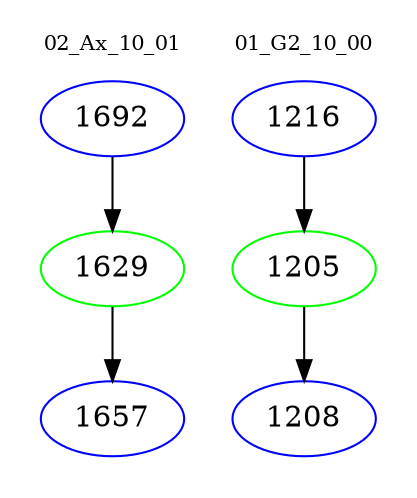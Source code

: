 digraph{
subgraph cluster_0 {
color = white
label = "02_Ax_10_01";
fontsize=10;
T0_1692 [label="1692", color="blue"]
T0_1692 -> T0_1629 [color="black"]
T0_1629 [label="1629", color="green"]
T0_1629 -> T0_1657 [color="black"]
T0_1657 [label="1657", color="blue"]
}
subgraph cluster_1 {
color = white
label = "01_G2_10_00";
fontsize=10;
T1_1216 [label="1216", color="blue"]
T1_1216 -> T1_1205 [color="black"]
T1_1205 [label="1205", color="green"]
T1_1205 -> T1_1208 [color="black"]
T1_1208 [label="1208", color="blue"]
}
}
